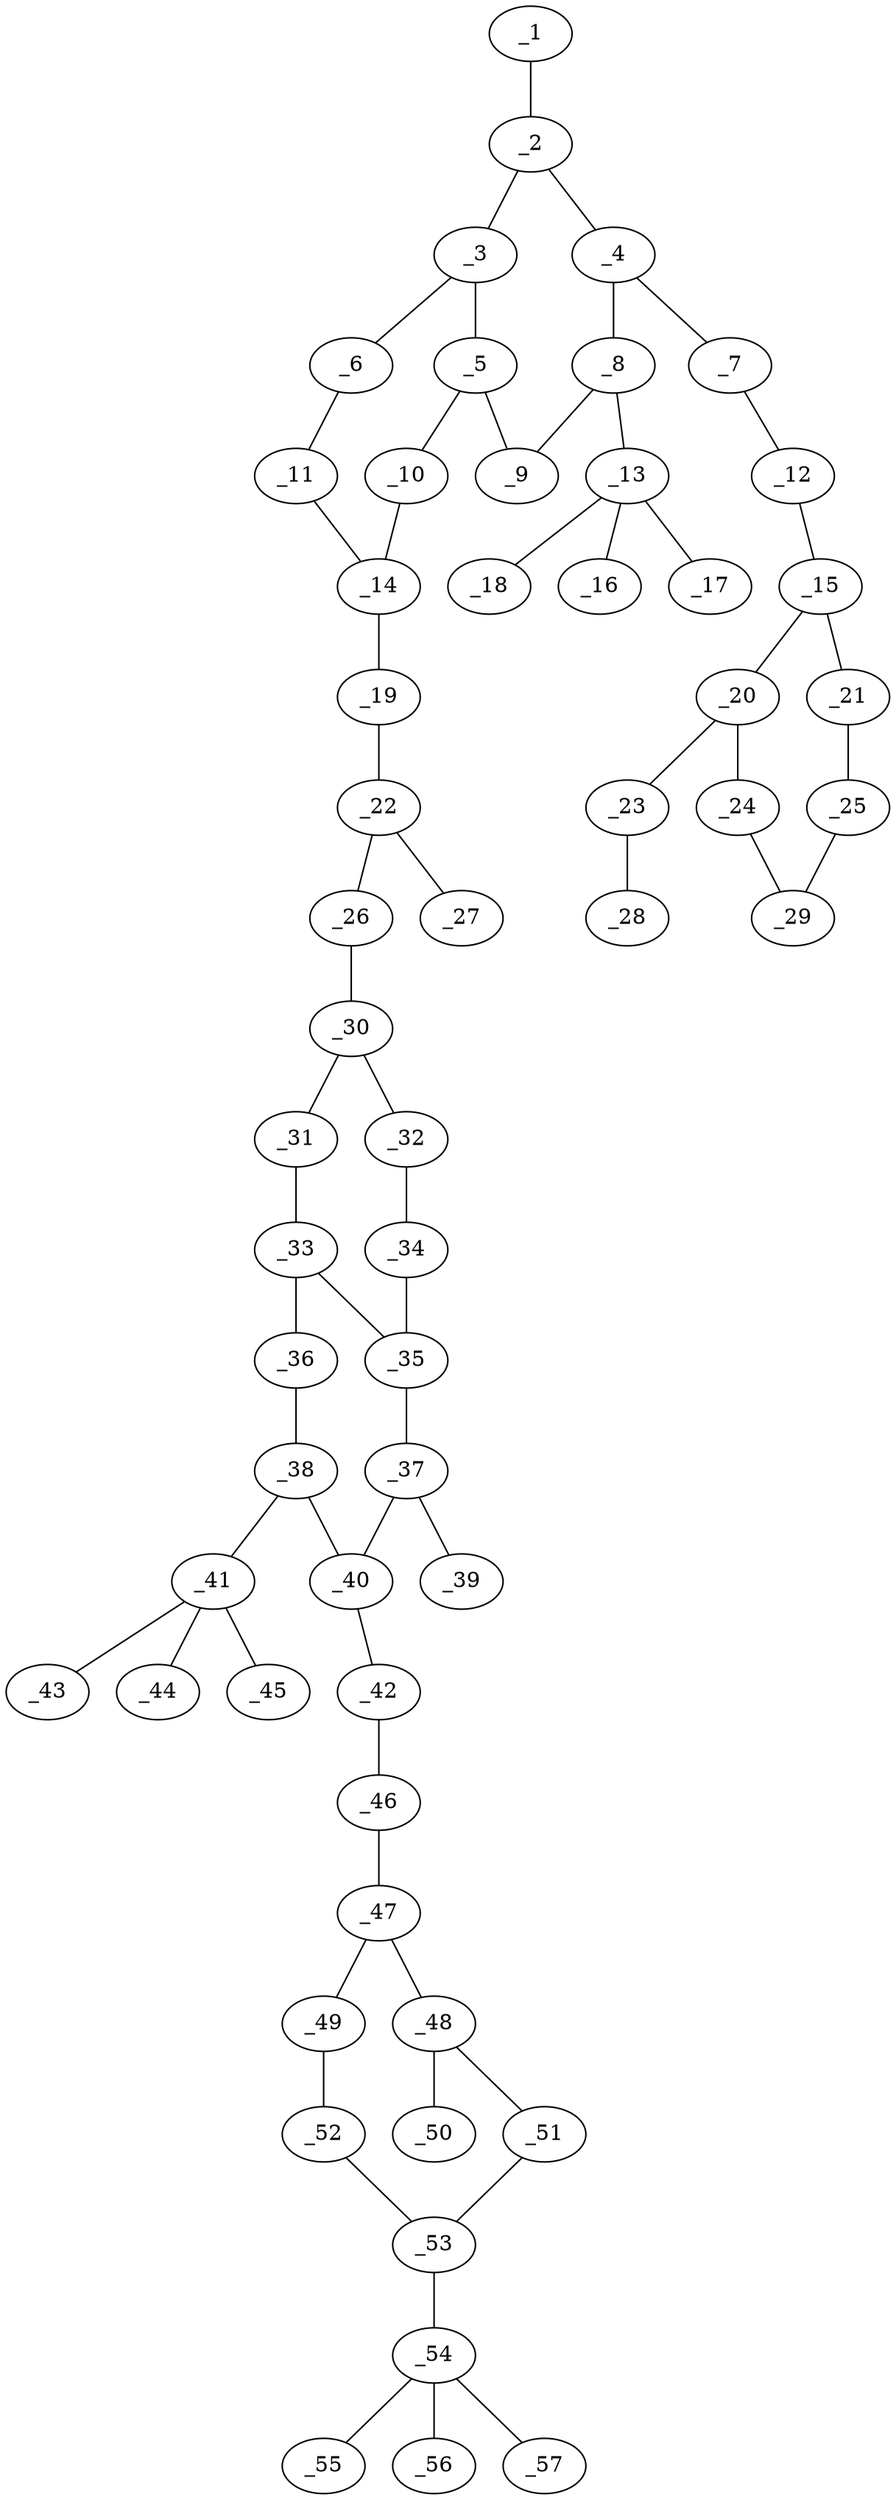 graph molid47764 {
	_1	 [charge=0,
		chem=2,
		symbol="O  ",
		x="6.3301",
		y="-0.5"];
	_2	 [charge=0,
		chem=1,
		symbol="C  ",
		x="6.3301",
		y="0.5"];
	_1 -- _2	 [valence=1];
	_3	 [charge=0,
		chem=1,
		symbol="C  ",
		x="7.1962",
		y=1];
	_2 -- _3	 [valence=2];
	_4	 [charge=0,
		chem=1,
		symbol="C  ",
		x="5.4641",
		y=1];
	_2 -- _4	 [valence=1];
	_5	 [charge=0,
		chem=1,
		symbol="C  ",
		x="7.1962",
		y=2];
	_3 -- _5	 [valence=1];
	_6	 [charge=0,
		chem=1,
		symbol="C  ",
		x="8.0622",
		y="0.5"];
	_3 -- _6	 [valence=1];
	_7	 [charge=0,
		chem=4,
		symbol="N  ",
		x="4.5981",
		y="0.5"];
	_4 -- _7	 [valence=1];
	_8	 [charge=0,
		chem=1,
		symbol="C  ",
		x="5.4641",
		y=2];
	_4 -- _8	 [valence=2];
	_9	 [charge=0,
		chem=1,
		symbol="C  ",
		x="6.3301",
		y="2.5"];
	_5 -- _9	 [valence=2];
	_10	 [charge=0,
		chem=1,
		symbol="C  ",
		x="8.0622",
		y="2.5"];
	_5 -- _10	 [valence=1];
	_11	 [charge=0,
		chem=1,
		symbol="C  ",
		x="8.9282",
		y=1];
	_6 -- _11	 [valence=2];
	_12	 [charge=0,
		chem=4,
		symbol="N  ",
		x="4.5981",
		y="-0.5"];
	_7 -- _12	 [valence=2];
	_8 -- _9	 [valence=1];
	_13	 [charge=0,
		chem=5,
		symbol="S  ",
		x="4.5981",
		y="2.5"];
	_8 -- _13	 [valence=1];
	_14	 [charge=0,
		chem=1,
		symbol="C  ",
		x="8.9282",
		y=2];
	_10 -- _14	 [valence=2];
	_11 -- _14	 [valence=1];
	_15	 [charge=0,
		chem=1,
		symbol="C  ",
		x="3.7321",
		y="-1"];
	_12 -- _15	 [valence=1];
	_16	 [charge=0,
		chem=2,
		symbol="O  ",
		x="3.7321",
		y=3];
	_13 -- _16	 [valence=2];
	_17	 [charge=0,
		chem=2,
		symbol="O  ",
		x="4.0981",
		y="1.634"];
	_13 -- _17	 [valence=2];
	_18	 [charge=0,
		chem=2,
		symbol="O  ",
		x="5.0981",
		y="3.3661"];
	_13 -- _18	 [valence=1];
	_19	 [charge=0,
		chem=4,
		symbol="N  ",
		x="9.7942",
		y="2.5"];
	_14 -- _19	 [valence=1];
	_20	 [charge=0,
		chem=1,
		symbol="C  ",
		x="2.866",
		y="-0.5"];
	_15 -- _20	 [valence=2];
	_21	 [charge=0,
		chem=1,
		symbol="C  ",
		x="3.7321",
		y="-2"];
	_15 -- _21	 [valence=1];
	_22	 [charge=0,
		chem=1,
		symbol="C  ",
		x="10.6603",
		y=2];
	_19 -- _22	 [valence=1];
	_23	 [charge=0,
		chem=2,
		symbol="O  ",
		x="2.866",
		y="0.5"];
	_20 -- _23	 [valence=1];
	_24	 [charge=0,
		chem=1,
		symbol="C  ",
		x=2,
		y="-1"];
	_20 -- _24	 [valence=1];
	_25	 [charge=0,
		chem=1,
		symbol="C  ",
		x="2.866",
		y="-2.5"];
	_21 -- _25	 [valence=2];
	_26	 [charge=0,
		chem=4,
		symbol="N  ",
		x="11.5263",
		y="2.5"];
	_22 -- _26	 [valence=1];
	_27	 [charge=0,
		chem=2,
		symbol="O  ",
		x="10.6603",
		y=1];
	_22 -- _27	 [valence=2];
	_28	 [charge=0,
		chem=1,
		symbol="C  ",
		x=2,
		y=1];
	_23 -- _28	 [valence=1];
	_29	 [charge=0,
		chem=1,
		symbol="C  ",
		x=2,
		y="-2"];
	_24 -- _29	 [valence=2];
	_25 -- _29	 [valence=1];
	_30	 [charge=0,
		chem=1,
		symbol="C  ",
		x="12.3923",
		y=2];
	_26 -- _30	 [valence=1];
	_31	 [charge=0,
		chem=1,
		symbol="C  ",
		x="13.2583",
		y="2.5"];
	_30 -- _31	 [valence=2];
	_32	 [charge=0,
		chem=1,
		symbol="C  ",
		x="12.3923",
		y=1];
	_30 -- _32	 [valence=1];
	_33	 [charge=0,
		chem=1,
		symbol="C  ",
		x="14.1244",
		y=2];
	_31 -- _33	 [valence=1];
	_34	 [charge=0,
		chem=1,
		symbol="C  ",
		x="13.2583",
		y="0.5"];
	_32 -- _34	 [valence=2];
	_35	 [charge=0,
		chem=1,
		symbol="C  ",
		x="14.1244",
		y=1];
	_33 -- _35	 [valence=2];
	_36	 [charge=0,
		chem=1,
		symbol="C  ",
		x="14.9904",
		y="2.5"];
	_33 -- _36	 [valence=1];
	_34 -- _35	 [valence=1];
	_37	 [charge=0,
		chem=1,
		symbol="C  ",
		x="14.9904",
		y="0.5"];
	_35 -- _37	 [valence=1];
	_38	 [charge=0,
		chem=1,
		symbol="C  ",
		x="15.8564",
		y=2];
	_36 -- _38	 [valence=2];
	_39	 [charge=0,
		chem=2,
		symbol="O  ",
		x="14.9904",
		y="-0.5"];
	_37 -- _39	 [valence=1];
	_40	 [charge=0,
		chem=1,
		symbol="C  ",
		x="15.8564",
		y=1];
	_37 -- _40	 [valence=2];
	_38 -- _40	 [valence=1];
	_41	 [charge=0,
		chem=5,
		symbol="S  ",
		x="16.7224",
		y="2.5"];
	_38 -- _41	 [valence=1];
	_42	 [charge=0,
		chem=4,
		symbol="N  ",
		x="16.7224",
		y="0.5"];
	_40 -- _42	 [valence=1];
	_43	 [charge=0,
		chem=2,
		symbol="O  ",
		x="17.5885",
		y=3];
	_41 -- _43	 [valence=2];
	_44	 [charge=0,
		chem=2,
		symbol="O  ",
		x="17.2224",
		y="1.634"];
	_41 -- _44	 [valence=2];
	_45	 [charge=0,
		chem=2,
		symbol="O  ",
		x="16.2225",
		y="3.366"];
	_41 -- _45	 [valence=1];
	_46	 [charge=0,
		chem=4,
		symbol="N  ",
		x="16.7224",
		y="-0.5"];
	_42 -- _46	 [valence=2];
	_47	 [charge=0,
		chem=1,
		symbol="C  ",
		x="17.5885",
		y="-1"];
	_46 -- _47	 [valence=1];
	_48	 [charge=0,
		chem=1,
		symbol="C  ",
		x="18.4545",
		y="-0.5"];
	_47 -- _48	 [valence=2];
	_49	 [charge=0,
		chem=1,
		symbol="C  ",
		x="17.5885",
		y="-2"];
	_47 -- _49	 [valence=1];
	_50	 [charge=0,
		chem=1,
		symbol="C  ",
		x="18.4545",
		y="0.5"];
	_48 -- _50	 [valence=1];
	_51	 [charge=0,
		chem=1,
		symbol="C  ",
		x="19.3205",
		y="-1"];
	_48 -- _51	 [valence=1];
	_52	 [charge=0,
		chem=1,
		symbol="C  ",
		x="18.4545",
		y="-2.5"];
	_49 -- _52	 [valence=2];
	_53	 [charge=0,
		chem=1,
		symbol="C  ",
		x="19.3205",
		y="-2"];
	_51 -- _53	 [valence=2];
	_52 -- _53	 [valence=1];
	_54	 [charge=0,
		chem=5,
		symbol="S  ",
		x="20.1865",
		y="-2.5"];
	_53 -- _54	 [valence=1];
	_55	 [charge=0,
		chem=2,
		symbol="O  ",
		x="21.0526",
		y="-3"];
	_54 -- _55	 [valence=2];
	_56	 [charge=0,
		chem=2,
		symbol="O  ",
		x="20.6865",
		y="-1.634"];
	_54 -- _56	 [valence=2];
	_57	 [charge=0,
		chem=2,
		symbol="O  ",
		x="19.6865",
		y="-3.3661"];
	_54 -- _57	 [valence=1];
}
